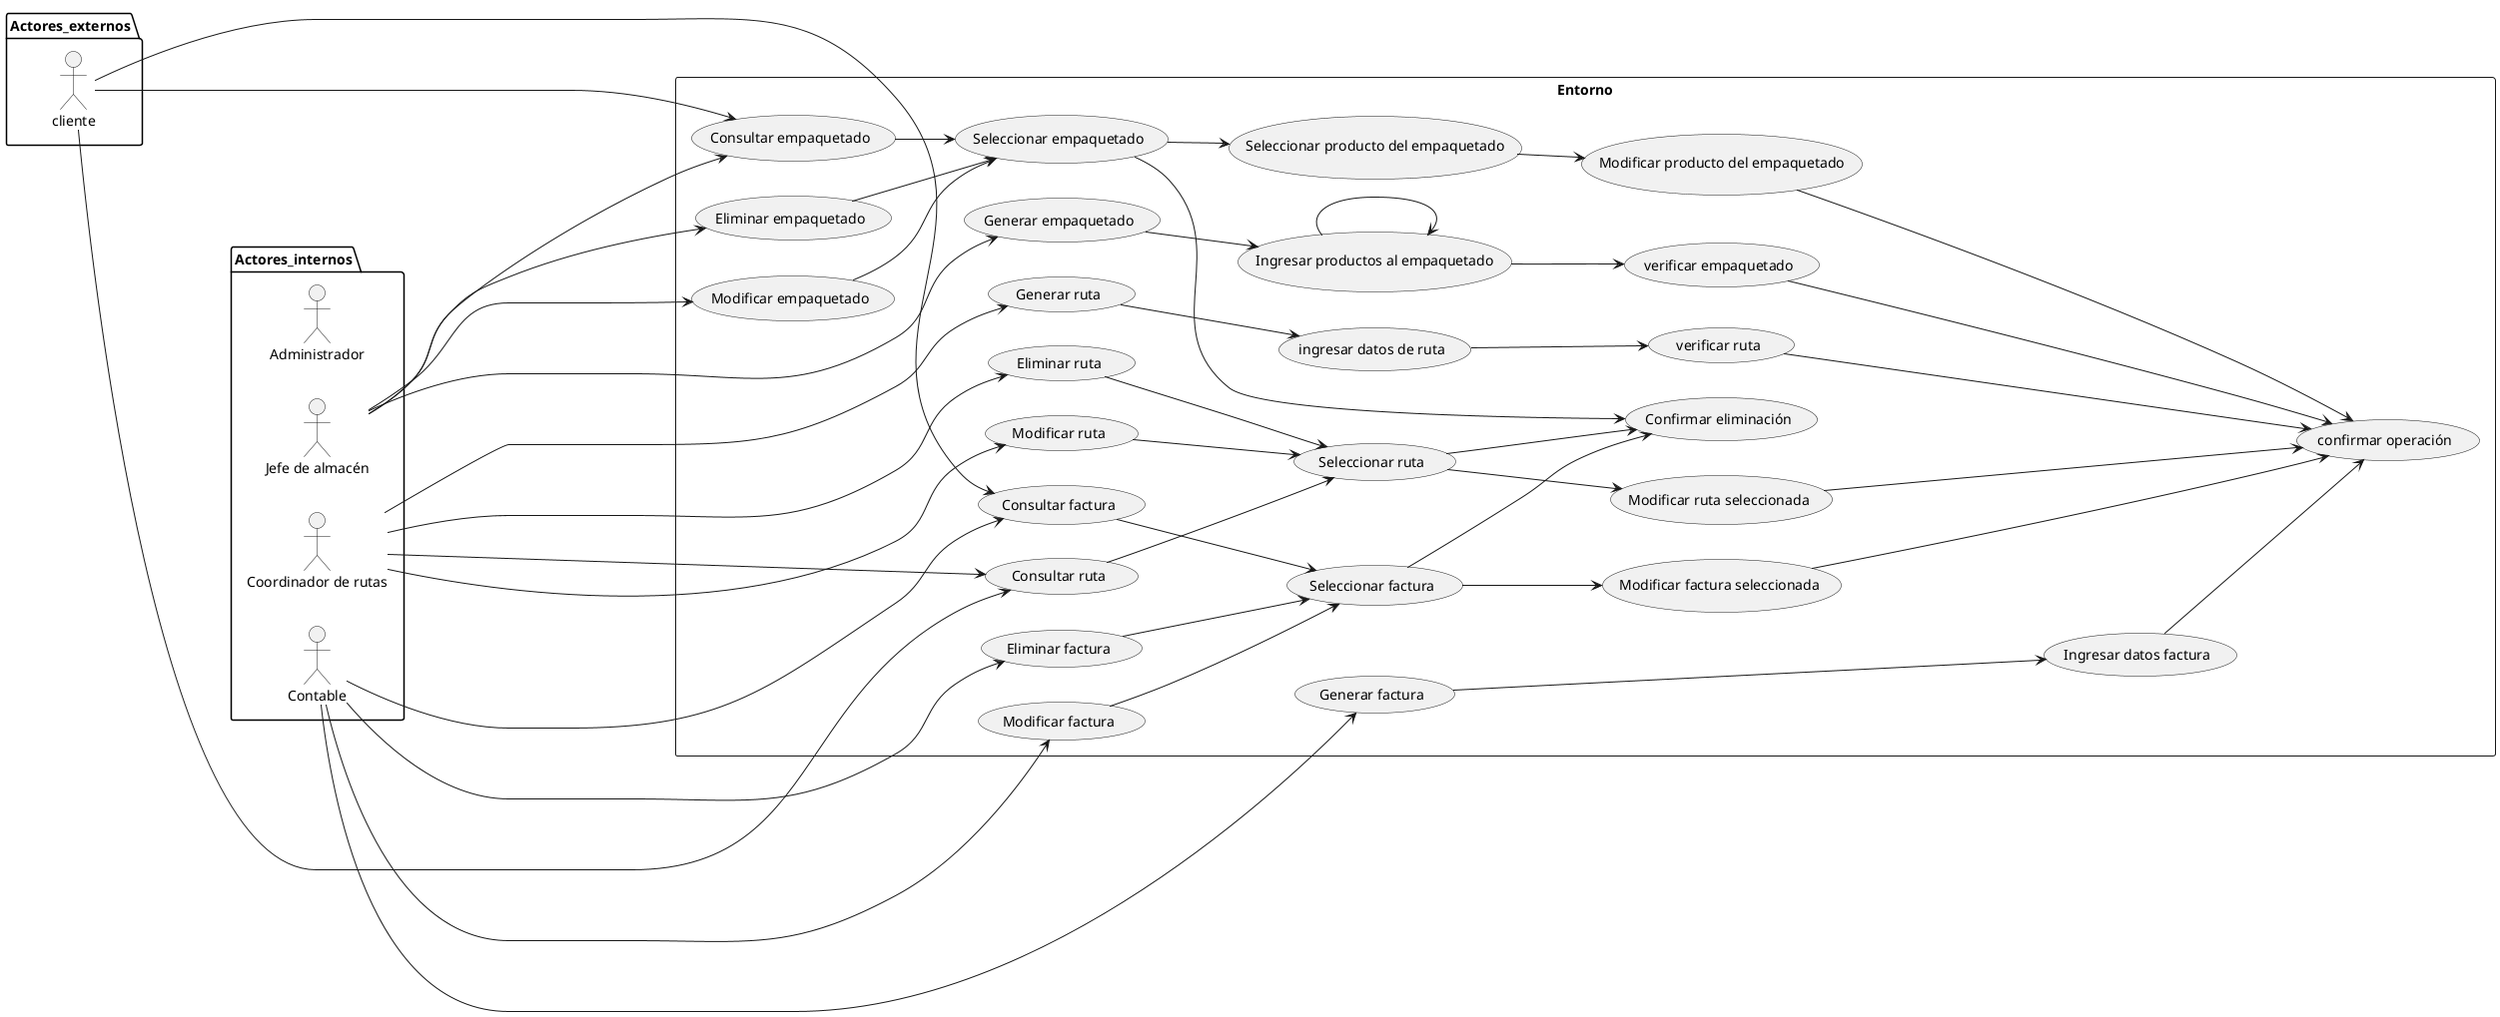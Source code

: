 @startuml

left to right direction

package Actores_internos{
actor "Administrador" as act_1
actor "Coordinador de rutas" as act_2
actor "Contable" as act_3
actor "Jefe de almacén" as act_4
}


rectangle Entorno{

useCase "Generar ruta" as (Generar_ruta)
useCase "ingresar datos de ruta" as (ingresar_datos_ruta)
useCase "verificar ruta" as (verificar_ruta)


useCase "Modificar ruta" as (Modificar_ruta)
useCase "Seleccionar ruta" as (Seleccionar_ruta)
useCase "Eliminar ruta" as (Eliminar_ruta)
useCase "Consultar ruta"  as (Consultar_ruta)
useCase "Modificar ruta seleccionada" as (Modificar_ruta_seleccionada)

useCase "Generar factura" as (Generar_factura)
useCase "Ingresar datos factura" as (Ingresar_datos_factura)

useCase "Modificar factura" as (Modificar_factura)
useCase "Seleccionar factura" as (Seleccionar_factura)

useCase "Eliminar factura" as (Eliminar_factura)


useCase "Consultar factura" as (Consultar_factura)
useCase "Modificar factura seleccionada" as (Modificar_factura_seleccionada)

useCase "Generar empaquetado" as (Use_1)
useCase "Ingresar productos al empaquetado" as (Use_2)
useCase "verificar empaquetado" as (Use_3)
useCase "confirmar operación" as (Use_4)


useCase "Modificar empaquetado" as (Use_5)
useCase "Seleccionar empaquetado" as (Use_6)
useCase "Seleccionar producto del empaquetado" as (Use_7)
useCase "Modificar producto del empaquetado" as (Use_8)


useCase "Eliminar empaquetado" as (Use_9)
useCase "Confirmar eliminación" as (Use_11)


useCase "Consultar empaquetado" as (Use_12)

Use_1 --> Use_2
Use_2 --> Use_3
Use_2 ----> Use_2
Use_3 -----> Use_4

Use_5 --> Use_6
Use_6 --> Use_7
Use_7 --> Use_8
Use_8 -----> Use_4
Use_9 --> Use_6
Use_6 --> Use_11

Use_12 --> Use_6
}



act_4 ------> Use_1
act_4 ------> Use_5
act_4 ------> Use_9
act_4 ------> Use_12

act_2 ------> Generar_ruta
act_2 ------>   Modificar_ruta
act_2 ------>   Eliminar_ruta
act_2 ------>   Consultar_ruta

act_3 ------>   Generar_factura
act_3 ------>   Modificar_factura
act_3 ------>   Eliminar_factura
act_3 ------>   Consultar_factura

Generar_ruta --> ingresar_datos_ruta
ingresar_datos_ruta --> verificar_ruta
verificar_ruta -----> Use_4

Consultar_ruta --> Seleccionar_ruta
Eliminar_ruta --> Seleccionar_ruta
Modificar_ruta --> Seleccionar_ruta
Seleccionar_ruta --> Use_11
Seleccionar_ruta --> Modificar_ruta_seleccionada
Modificar_ruta_seleccionada -----> Use_4

Generar_factura -----> Ingresar_datos_factura
Ingresar_datos_factura --> Use_4
Modificar_factura --> Seleccionar_factura
Eliminar_factura --> Seleccionar_factura
Seleccionar_factura --> Use_11
Consultar_factura --> Seleccionar_factura
Seleccionar_factura --> Modificar_factura_seleccionada
Modificar_factura_seleccionada -----> Use_4

package Actores_externos{
actor "cliente" as act_5

}

act_5 --------> Consultar_factura
act_5 --------> Use_12
act_5 --------> Consultar_ruta


@enduml